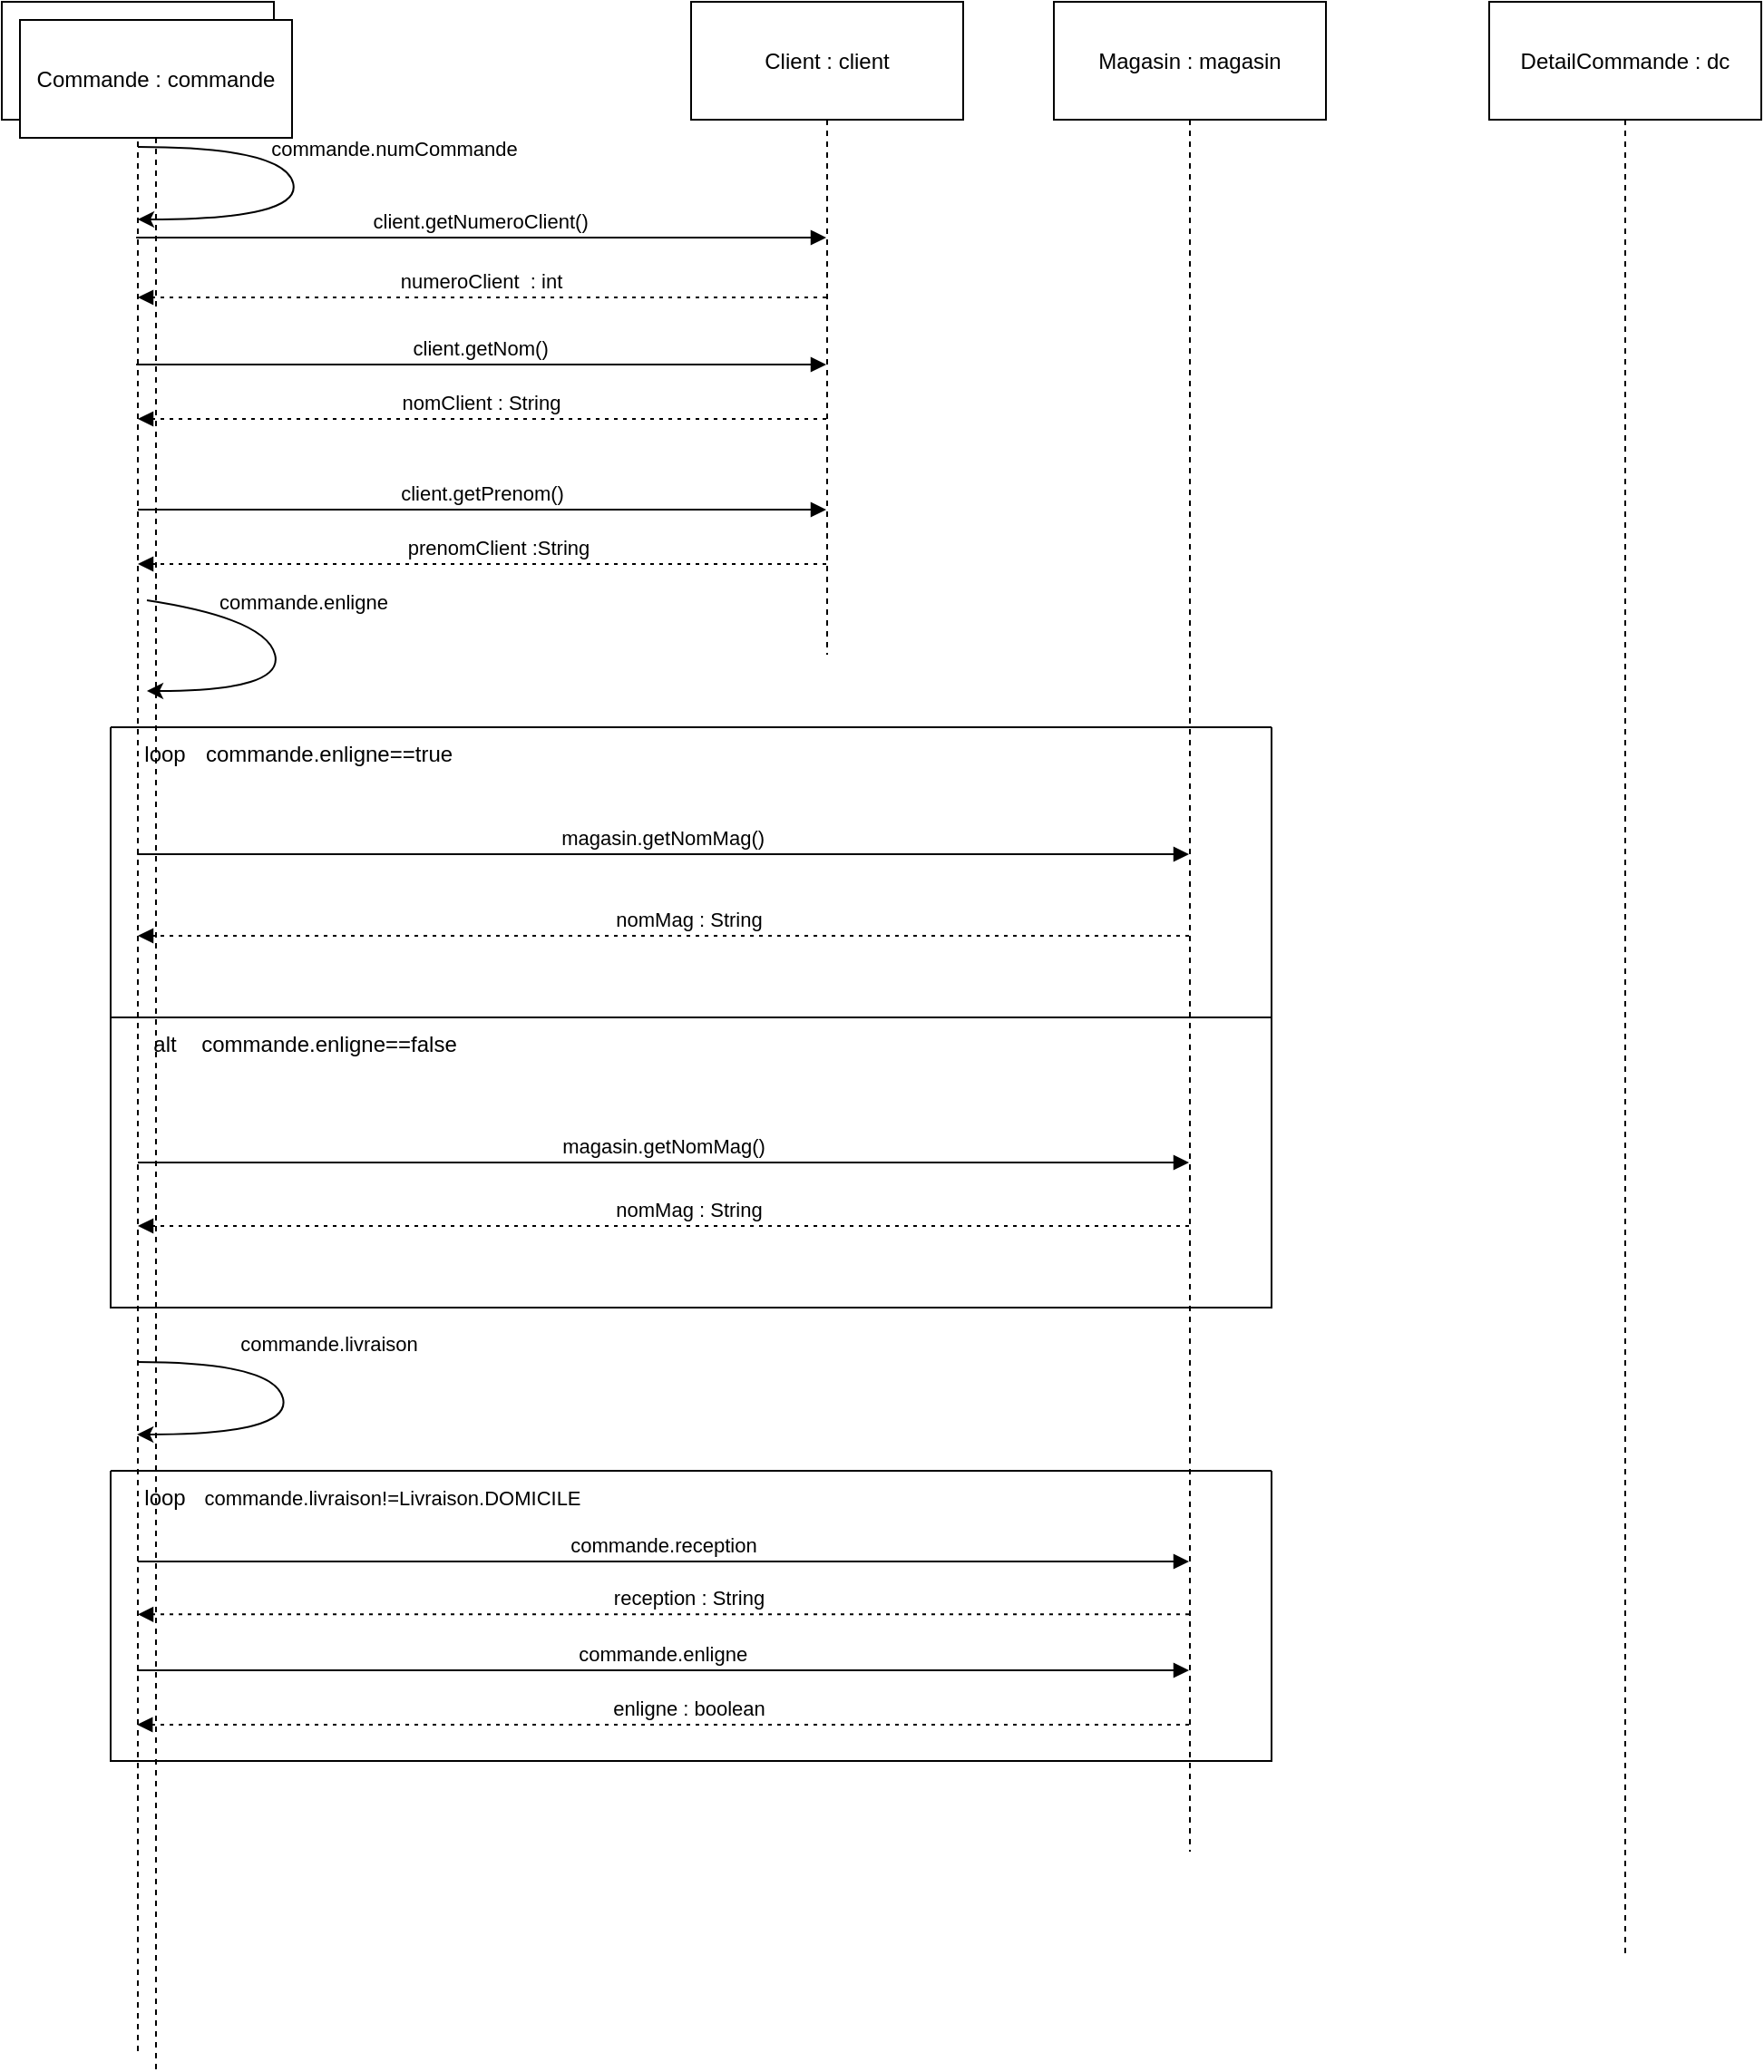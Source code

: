 <mxfile version="27.1.5">
  <diagram id="LK6pIlDXIP7XsG0jNZaa" name="Page-1">
    <mxGraphModel dx="540" dy="572" grid="1" gridSize="10" guides="1" tooltips="1" connect="1" arrows="1" fold="1" page="1" pageScale="1" pageWidth="827" pageHeight="1169" math="0" shadow="0">
      <root>
        <mxCell id="0" />
        <mxCell id="1" parent="0" />
        <mxCell id="2" value="Commande : commande" style="shape=umlLifeline;perimeter=lifelinePerimeter;whiteSpace=wrap;container=1;dropTarget=0;collapsible=0;recursiveResize=0;outlineConnect=0;portConstraint=eastwest;newEdgeStyle={&quot;edgeStyle&quot;:&quot;elbowEdgeStyle&quot;,&quot;elbow&quot;:&quot;vertical&quot;,&quot;curved&quot;:0,&quot;rounded&quot;:0};size=65;" parent="1" vertex="1">
          <mxGeometry width="150" height="1130" as="geometry" />
        </mxCell>
        <mxCell id="3" value="Client : client" style="shape=umlLifeline;perimeter=lifelinePerimeter;whiteSpace=wrap;container=1;dropTarget=0;collapsible=0;recursiveResize=0;outlineConnect=0;portConstraint=eastwest;newEdgeStyle={&quot;edgeStyle&quot;:&quot;elbowEdgeStyle&quot;,&quot;elbow&quot;:&quot;vertical&quot;,&quot;curved&quot;:0,&quot;rounded&quot;:0};size=65;" parent="1" vertex="1">
          <mxGeometry x="380" width="150" height="360" as="geometry" />
        </mxCell>
        <mxCell id="4" value="Magasin : magasin" style="shape=umlLifeline;perimeter=lifelinePerimeter;whiteSpace=wrap;container=1;dropTarget=0;collapsible=0;recursiveResize=0;outlineConnect=0;portConstraint=eastwest;newEdgeStyle={&quot;edgeStyle&quot;:&quot;elbowEdgeStyle&quot;,&quot;elbow&quot;:&quot;vertical&quot;,&quot;curved&quot;:0,&quot;rounded&quot;:0};size=65;" parent="1" vertex="1">
          <mxGeometry x="580" width="150" height="1020" as="geometry" />
        </mxCell>
        <mxCell id="5" value="DetailCommande : dc" style="shape=umlLifeline;perimeter=lifelinePerimeter;whiteSpace=wrap;container=1;dropTarget=0;collapsible=0;recursiveResize=0;outlineConnect=0;portConstraint=eastwest;newEdgeStyle={&quot;edgeStyle&quot;:&quot;elbowEdgeStyle&quot;,&quot;elbow&quot;:&quot;vertical&quot;,&quot;curved&quot;:0,&quot;rounded&quot;:0};size=65;" parent="1" vertex="1">
          <mxGeometry x="820" width="150" height="1078" as="geometry" />
        </mxCell>
        <mxCell id="6" value="client.getNumeroClient()" style="verticalAlign=bottom;edgeStyle=elbowEdgeStyle;elbow=vertical;curved=0;rounded=0;endArrow=block;" parent="1" edge="1">
          <mxGeometry relative="1" as="geometry">
            <Array as="points">
              <mxPoint x="274" y="130" />
            </Array>
            <mxPoint x="74.071" y="130" as="sourcePoint" />
            <mxPoint x="454.5" y="130" as="targetPoint" />
          </mxGeometry>
        </mxCell>
        <mxCell id="7" value="numeroClient  : int" style="verticalAlign=bottom;edgeStyle=elbowEdgeStyle;elbow=horizontal;curved=0;rounded=0;dashed=1;dashPattern=2 3;endArrow=block;" parent="1" source="3" target="2" edge="1">
          <mxGeometry relative="1" as="geometry">
            <Array as="points">
              <mxPoint x="277" y="163" />
            </Array>
          </mxGeometry>
        </mxCell>
        <mxCell id="8" value="client.getNom()" style="verticalAlign=bottom;edgeStyle=elbowEdgeStyle;elbow=vertical;curved=0;rounded=0;endArrow=block;" parent="1" edge="1">
          <mxGeometry relative="1" as="geometry">
            <Array as="points">
              <mxPoint x="374" y="200" />
            </Array>
            <mxPoint x="74.071" y="200.0" as="sourcePoint" />
            <mxPoint x="454.5" y="200.0" as="targetPoint" />
          </mxGeometry>
        </mxCell>
        <mxCell id="9" value="nomClient : String" style="verticalAlign=bottom;edgeStyle=elbowEdgeStyle;elbow=vertical;curved=0;rounded=0;dashed=1;dashPattern=2 3;endArrow=block;" parent="1" source="3" target="2" edge="1">
          <mxGeometry relative="1" as="geometry">
            <Array as="points">
              <mxPoint x="260" y="230" />
            </Array>
            <mxPoint x="450" y="230" as="sourcePoint" />
            <mxPoint x="80.001" y="230" as="targetPoint" />
          </mxGeometry>
        </mxCell>
        <mxCell id="EGD6l8uDcS2yvMh4lHUq-23" value="client.getPrenom()" style="verticalAlign=bottom;edgeStyle=elbowEdgeStyle;elbow=vertical;curved=0;rounded=0;endArrow=block;" parent="1" source="2" target="3" edge="1">
          <mxGeometry relative="1" as="geometry">
            <Array as="points">
              <mxPoint x="330" y="280" />
              <mxPoint x="270" y="330" />
            </Array>
            <mxPoint x="100" y="330" as="sourcePoint" />
            <mxPoint x="481" y="330" as="targetPoint" />
          </mxGeometry>
        </mxCell>
        <mxCell id="EGD6l8uDcS2yvMh4lHUq-24" value="prenomClient :String" style="verticalAlign=bottom;edgeStyle=elbowEdgeStyle;elbow=horizontal;curved=0;rounded=0;dashed=1;dashPattern=2 3;endArrow=block;" parent="1" edge="1" source="3">
          <mxGeometry x="-0.05" relative="1" as="geometry">
            <Array as="points">
              <mxPoint x="383" y="310" />
            </Array>
            <mxPoint x="461" y="310" as="sourcePoint" />
            <mxPoint x="75" y="310" as="targetPoint" />
            <mxPoint as="offset" />
          </mxGeometry>
        </mxCell>
        <mxCell id="LcZiEbGBXYM4OcZ8GBzC-11" value="" style="curved=1;endArrow=classic;html=1;rounded=0;" edge="1" parent="1">
          <mxGeometry width="50" height="50" relative="1" as="geometry">
            <mxPoint x="79.999" y="330" as="sourcePoint" />
            <mxPoint x="79.999" y="380" as="targetPoint" />
            <Array as="points">
              <mxPoint x="145.61" y="340" />
              <mxPoint x="155.61" y="380" />
            </Array>
          </mxGeometry>
        </mxCell>
        <mxCell id="LcZiEbGBXYM4OcZ8GBzC-12" value="commande.enligne" style="edgeLabel;html=1;align=center;verticalAlign=middle;resizable=0;points=[];" vertex="1" connectable="0" parent="LcZiEbGBXYM4OcZ8GBzC-11">
          <mxGeometry x="-0.05" y="2" relative="1" as="geometry">
            <mxPoint x="13" y="-29" as="offset" />
          </mxGeometry>
        </mxCell>
        <mxCell id="LcZiEbGBXYM4OcZ8GBzC-13" value="" style="swimlane;startSize=0;" vertex="1" parent="1">
          <mxGeometry x="60" y="400" width="640" height="160" as="geometry" />
        </mxCell>
        <mxCell id="LcZiEbGBXYM4OcZ8GBzC-14" value="loop" style="text;html=1;align=center;verticalAlign=middle;whiteSpace=wrap;rounded=0;" vertex="1" parent="LcZiEbGBXYM4OcZ8GBzC-13">
          <mxGeometry width="60" height="30" as="geometry" />
        </mxCell>
        <mxCell id="LcZiEbGBXYM4OcZ8GBzC-15" value="commande.enligne==true" style="text;html=1;align=center;verticalAlign=middle;resizable=0;points=[];autosize=1;strokeColor=none;fillColor=none;" vertex="1" parent="LcZiEbGBXYM4OcZ8GBzC-13">
          <mxGeometry x="40" width="160" height="30" as="geometry" />
        </mxCell>
        <mxCell id="LcZiEbGBXYM4OcZ8GBzC-16" value="magasin.getNomMag()" style="verticalAlign=bottom;edgeStyle=elbowEdgeStyle;elbow=vertical;curved=0;rounded=0;endArrow=block;" edge="1" parent="LcZiEbGBXYM4OcZ8GBzC-13">
          <mxGeometry relative="1" as="geometry">
            <Array as="points">
              <mxPoint x="310" y="70" />
            </Array>
            <mxPoint x="14.591" y="70" as="sourcePoint" />
            <mxPoint x="594.5" y="70" as="targetPoint" />
          </mxGeometry>
        </mxCell>
        <mxCell id="LcZiEbGBXYM4OcZ8GBzC-18" value="" style="swimlane;startSize=0;" vertex="1" parent="1">
          <mxGeometry x="60" y="560" width="640" height="160" as="geometry" />
        </mxCell>
        <mxCell id="LcZiEbGBXYM4OcZ8GBzC-19" value="alt" style="text;html=1;align=center;verticalAlign=middle;whiteSpace=wrap;rounded=0;" vertex="1" parent="LcZiEbGBXYM4OcZ8GBzC-18">
          <mxGeometry width="60" height="30" as="geometry" />
        </mxCell>
        <mxCell id="LcZiEbGBXYM4OcZ8GBzC-20" value="commande.enligne==false" style="text;html=1;align=center;verticalAlign=middle;resizable=0;points=[];autosize=1;strokeColor=none;fillColor=none;" vertex="1" parent="LcZiEbGBXYM4OcZ8GBzC-18">
          <mxGeometry x="40" width="160" height="30" as="geometry" />
        </mxCell>
        <mxCell id="LcZiEbGBXYM4OcZ8GBzC-23" value="" style="swimlane;startSize=0;" vertex="1" parent="1">
          <mxGeometry x="60" y="810" width="640" height="160" as="geometry" />
        </mxCell>
        <mxCell id="LcZiEbGBXYM4OcZ8GBzC-24" value="loop" style="text;html=1;align=center;verticalAlign=middle;whiteSpace=wrap;rounded=0;" vertex="1" parent="LcZiEbGBXYM4OcZ8GBzC-23">
          <mxGeometry width="60" height="30" as="geometry" />
        </mxCell>
        <mxCell id="LcZiEbGBXYM4OcZ8GBzC-25" value="&lt;span style=&quot;font-size: 11px; background-color: rgb(255, 255, 255);&quot;&gt;commande.livraison!=Livraison.DOMICILE&lt;/span&gt;" style="text;html=1;align=center;verticalAlign=middle;resizable=0;points=[];autosize=1;strokeColor=none;fillColor=none;" vertex="1" parent="LcZiEbGBXYM4OcZ8GBzC-23">
          <mxGeometry x="40" width="230" height="30" as="geometry" />
        </mxCell>
        <mxCell id="LcZiEbGBXYM4OcZ8GBzC-31" value="commande.enligne" style="verticalAlign=bottom;edgeStyle=elbowEdgeStyle;elbow=horizontal;curved=0;rounded=0;endArrow=block;" edge="1" parent="LcZiEbGBXYM4OcZ8GBzC-23">
          <mxGeometry relative="1" as="geometry">
            <Array as="points">
              <mxPoint x="155.07" y="110" />
            </Array>
            <mxPoint x="14.591" y="110" as="sourcePoint" />
            <mxPoint x="594.5" y="110" as="targetPoint" />
          </mxGeometry>
        </mxCell>
        <mxCell id="LcZiEbGBXYM4OcZ8GBzC-32" value="enligne : boolean" style="verticalAlign=bottom;edgeStyle=elbowEdgeStyle;elbow=horizontal;curved=0;rounded=0;dashed=1;dashPattern=2 3;endArrow=block;fontStyle=0" edge="1" parent="LcZiEbGBXYM4OcZ8GBzC-23">
          <mxGeometry x="-0.05" relative="1" as="geometry">
            <Array as="points">
              <mxPoint x="333.9" y="140" />
            </Array>
            <mxPoint x="594.5" y="140" as="sourcePoint" />
            <mxPoint x="14.591" y="140" as="targetPoint" />
            <mxPoint as="offset" />
          </mxGeometry>
        </mxCell>
        <mxCell id="LcZiEbGBXYM4OcZ8GBzC-27" value="" style="curved=1;endArrow=classic;html=1;rounded=0;" edge="1" parent="1">
          <mxGeometry width="50" height="50" relative="1" as="geometry">
            <mxPoint x="74.591" y="750" as="sourcePoint" />
            <mxPoint x="74.591" y="790" as="targetPoint" />
            <Array as="points">
              <mxPoint x="150" y="750" />
              <mxPoint x="160" y="790" />
            </Array>
          </mxGeometry>
        </mxCell>
        <mxCell id="LcZiEbGBXYM4OcZ8GBzC-28" value="commande.livraison" style="edgeLabel;html=1;align=center;verticalAlign=middle;resizable=0;points=[];" vertex="1" connectable="0" parent="LcZiEbGBXYM4OcZ8GBzC-27">
          <mxGeometry x="-0.05" y="2" relative="1" as="geometry">
            <mxPoint x="23" y="-30" as="offset" />
          </mxGeometry>
        </mxCell>
        <mxCell id="LcZiEbGBXYM4OcZ8GBzC-34" value="" style="curved=1;endArrow=classic;html=1;rounded=0;" edge="1" parent="1" source="2" target="2">
          <mxGeometry width="50" height="50" relative="1" as="geometry">
            <mxPoint x="89.999" y="70" as="sourcePoint" />
            <mxPoint x="89.999" y="120" as="targetPoint" />
            <Array as="points">
              <mxPoint x="155.61" y="80" />
              <mxPoint x="165.61" y="120" />
            </Array>
          </mxGeometry>
        </mxCell>
        <mxCell id="LcZiEbGBXYM4OcZ8GBzC-35" value="commande.numCommande" style="edgeLabel;html=1;align=center;verticalAlign=middle;resizable=0;points=[];" vertex="1" connectable="0" parent="LcZiEbGBXYM4OcZ8GBzC-34">
          <mxGeometry x="-0.05" y="2" relative="1" as="geometry">
            <mxPoint x="53" y="-19" as="offset" />
          </mxGeometry>
        </mxCell>
        <mxCell id="LcZiEbGBXYM4OcZ8GBzC-17" value="nomMag : String" style="verticalAlign=bottom;edgeStyle=elbowEdgeStyle;elbow=horizontal;curved=0;rounded=0;dashed=1;dashPattern=2 3;endArrow=block;" edge="1" parent="1" source="4" target="2">
          <mxGeometry x="-0.05" relative="1" as="geometry">
            <Array as="points">
              <mxPoint x="383" y="515" />
            </Array>
            <mxPoint x="644.5" y="515" as="sourcePoint" />
            <mxPoint x="80" y="515" as="targetPoint" />
            <mxPoint as="offset" />
          </mxGeometry>
        </mxCell>
        <mxCell id="LcZiEbGBXYM4OcZ8GBzC-21" value="magasin.getNomMag()" style="verticalAlign=bottom;edgeStyle=elbowEdgeStyle;elbow=vertical;curved=0;rounded=0;endArrow=block;" edge="1" parent="1" source="2" target="4">
          <mxGeometry relative="1" as="geometry">
            <Array as="points">
              <mxPoint x="370" y="640" />
            </Array>
            <mxPoint x="80" y="620" as="sourcePoint" />
            <mxPoint x="644.5" y="620.0" as="targetPoint" />
          </mxGeometry>
        </mxCell>
        <mxCell id="LcZiEbGBXYM4OcZ8GBzC-22" value="nomMag : String" style="verticalAlign=bottom;edgeStyle=elbowEdgeStyle;elbow=horizontal;curved=0;rounded=0;dashed=1;dashPattern=2 3;endArrow=block;" edge="1" parent="1" source="4" target="2">
          <mxGeometry x="-0.05" relative="1" as="geometry">
            <Array as="points">
              <mxPoint x="383" y="675" />
            </Array>
            <mxPoint x="644.5" y="675" as="sourcePoint" />
            <mxPoint x="80" y="675" as="targetPoint" />
            <mxPoint as="offset" />
          </mxGeometry>
        </mxCell>
        <mxCell id="LcZiEbGBXYM4OcZ8GBzC-29" value="commande.reception" style="verticalAlign=bottom;edgeStyle=elbowEdgeStyle;elbow=vertical;curved=0;rounded=0;endArrow=block;" edge="1" parent="1" source="2" target="4">
          <mxGeometry relative="1" as="geometry">
            <Array as="points">
              <mxPoint x="190" y="860" />
            </Array>
            <mxPoint x="90" y="860" as="sourcePoint" />
            <mxPoint x="644.5" y="860" as="targetPoint" />
          </mxGeometry>
        </mxCell>
        <mxCell id="LcZiEbGBXYM4OcZ8GBzC-38" value="reception : String" style="verticalAlign=bottom;edgeStyle=elbowEdgeStyle;elbow=horizontal;curved=0;rounded=0;dashed=1;dashPattern=2 3;endArrow=block;fontStyle=0" edge="1" parent="1" source="4" target="2">
          <mxGeometry x="-0.05" relative="1" as="geometry">
            <Array as="points">
              <mxPoint x="399.31" y="889.17" />
            </Array>
            <mxPoint x="650" y="890" as="sourcePoint" />
            <mxPoint x="140" y="890" as="targetPoint" />
            <mxPoint as="offset" />
          </mxGeometry>
        </mxCell>
        <mxCell id="LcZiEbGBXYM4OcZ8GBzC-39" value="Commande : commande" style="shape=umlLifeline;perimeter=lifelinePerimeter;whiteSpace=wrap;container=1;dropTarget=0;collapsible=0;recursiveResize=0;outlineConnect=0;portConstraint=eastwest;newEdgeStyle={&quot;edgeStyle&quot;:&quot;elbowEdgeStyle&quot;,&quot;elbow&quot;:&quot;vertical&quot;,&quot;curved&quot;:0,&quot;rounded&quot;:0};size=65;" vertex="1" parent="1">
          <mxGeometry x="10" y="10" width="150" height="1130" as="geometry" />
        </mxCell>
      </root>
    </mxGraphModel>
  </diagram>
</mxfile>
